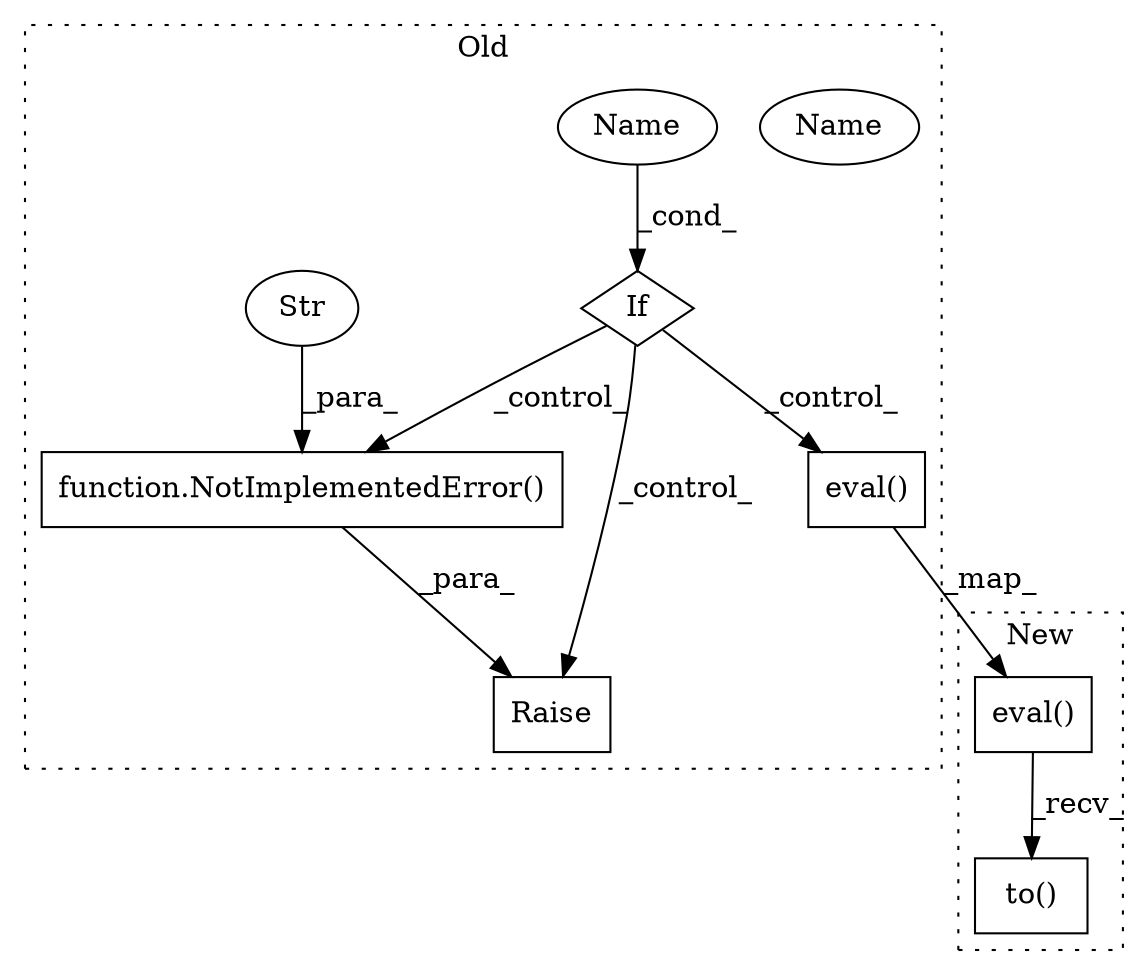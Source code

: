 digraph G {
subgraph cluster0 {
1 [label="Raise" a="91" s="1156" l="6" shape="box"];
3 [label="If" a="96" s="1131" l="3" shape="diamond"];
4 [label="function.NotImplementedError()" a="75" s="1162,1229" l="20,1" shape="box"];
5 [label="Str" a="66" s="1182" l="47" shape="ellipse"];
6 [label="Name" a="87" s="1134" l="8" shape="ellipse"];
7 [label="eval()" a="75" s="2105" l="12" shape="box"];
9 [label="Name" a="87" s="1134" l="8" shape="ellipse"];
label = "Old";
style="dotted";
}
subgraph cluster1 {
2 [label="to()" a="75" s="2067,2089" l="16,1" shape="box"];
8 [label="eval()" a="75" s="2067" l="12" shape="box"];
label = "New";
style="dotted";
}
3 -> 1 [label="_control_"];
3 -> 4 [label="_control_"];
3 -> 7 [label="_control_"];
4 -> 1 [label="_para_"];
5 -> 4 [label="_para_"];
7 -> 8 [label="_map_"];
8 -> 2 [label="_recv_"];
9 -> 3 [label="_cond_"];
}